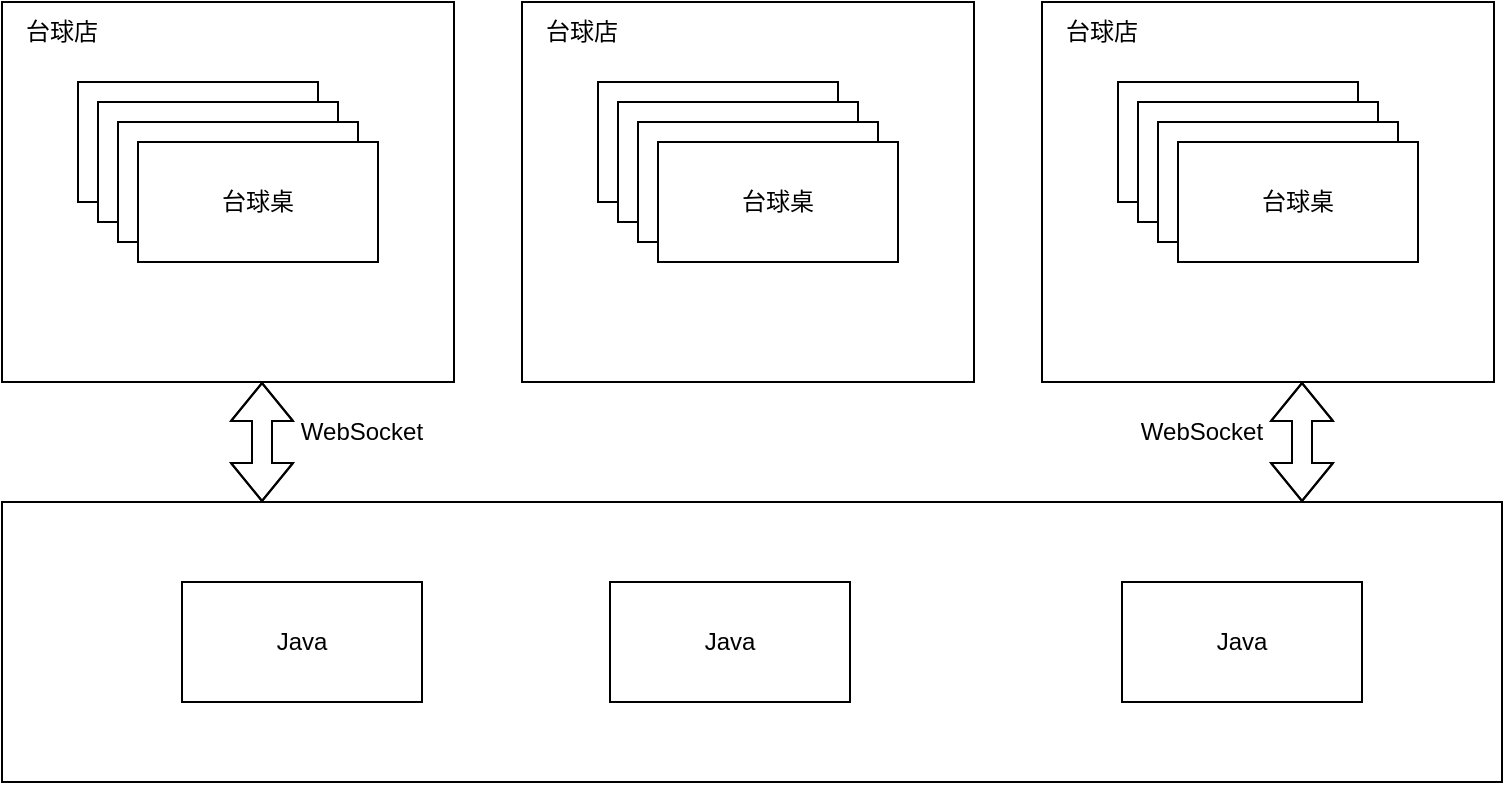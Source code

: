 <mxfile version="15.8.6" type="github">
  <diagram id="C5RBs43oDa-KdzZeNtuy" name="Page-1">
    <mxGraphModel dx="888" dy="481" grid="1" gridSize="10" guides="1" tooltips="1" connect="1" arrows="1" fold="1" page="1" pageScale="1" pageWidth="827" pageHeight="1169" math="0" shadow="0">
      <root>
        <mxCell id="WIyWlLk6GJQsqaUBKTNV-0" />
        <mxCell id="WIyWlLk6GJQsqaUBKTNV-1" parent="WIyWlLk6GJQsqaUBKTNV-0" />
        <mxCell id="8EkeosTM1MykOs4kjVNQ-19" value="" style="group" vertex="1" connectable="0" parent="WIyWlLk6GJQsqaUBKTNV-1">
          <mxGeometry x="50" y="140" width="226" height="190" as="geometry" />
        </mxCell>
        <mxCell id="8EkeosTM1MykOs4kjVNQ-7" value="" style="rounded=0;whiteSpace=wrap;html=1;" vertex="1" parent="8EkeosTM1MykOs4kjVNQ-19">
          <mxGeometry width="226" height="190" as="geometry" />
        </mxCell>
        <mxCell id="8EkeosTM1MykOs4kjVNQ-8" value="台球店" style="text;html=1;strokeColor=none;fillColor=none;align=center;verticalAlign=middle;whiteSpace=wrap;rounded=0;" vertex="1" parent="8EkeosTM1MykOs4kjVNQ-19">
          <mxGeometry width="60" height="30" as="geometry" />
        </mxCell>
        <mxCell id="8EkeosTM1MykOs4kjVNQ-9" value="" style="group" vertex="1" connectable="0" parent="8EkeosTM1MykOs4kjVNQ-19">
          <mxGeometry x="38" y="40" width="150" height="90" as="geometry" />
        </mxCell>
        <mxCell id="8EkeosTM1MykOs4kjVNQ-0" value="台球桌" style="rounded=0;whiteSpace=wrap;html=1;" vertex="1" parent="8EkeosTM1MykOs4kjVNQ-9">
          <mxGeometry width="120" height="60" as="geometry" />
        </mxCell>
        <mxCell id="8EkeosTM1MykOs4kjVNQ-4" value="台球桌" style="rounded=0;whiteSpace=wrap;html=1;" vertex="1" parent="8EkeosTM1MykOs4kjVNQ-9">
          <mxGeometry x="10" y="10" width="120" height="60" as="geometry" />
        </mxCell>
        <mxCell id="8EkeosTM1MykOs4kjVNQ-5" value="台球桌" style="rounded=0;whiteSpace=wrap;html=1;" vertex="1" parent="8EkeosTM1MykOs4kjVNQ-9">
          <mxGeometry x="20" y="20" width="120" height="60" as="geometry" />
        </mxCell>
        <mxCell id="8EkeosTM1MykOs4kjVNQ-6" value="台球桌" style="rounded=0;whiteSpace=wrap;html=1;" vertex="1" parent="8EkeosTM1MykOs4kjVNQ-9">
          <mxGeometry x="30" y="30" width="120" height="60" as="geometry" />
        </mxCell>
        <mxCell id="8EkeosTM1MykOs4kjVNQ-20" value="" style="group" vertex="1" connectable="0" parent="WIyWlLk6GJQsqaUBKTNV-1">
          <mxGeometry x="310" y="140" width="226" height="190" as="geometry" />
        </mxCell>
        <mxCell id="8EkeosTM1MykOs4kjVNQ-21" value="" style="rounded=0;whiteSpace=wrap;html=1;" vertex="1" parent="8EkeosTM1MykOs4kjVNQ-20">
          <mxGeometry width="226" height="190" as="geometry" />
        </mxCell>
        <mxCell id="8EkeosTM1MykOs4kjVNQ-22" value="台球店" style="text;html=1;strokeColor=none;fillColor=none;align=center;verticalAlign=middle;whiteSpace=wrap;rounded=0;" vertex="1" parent="8EkeosTM1MykOs4kjVNQ-20">
          <mxGeometry width="60" height="30" as="geometry" />
        </mxCell>
        <mxCell id="8EkeosTM1MykOs4kjVNQ-23" value="" style="group" vertex="1" connectable="0" parent="8EkeosTM1MykOs4kjVNQ-20">
          <mxGeometry x="38" y="40" width="150" height="90" as="geometry" />
        </mxCell>
        <mxCell id="8EkeosTM1MykOs4kjVNQ-24" value="台球桌" style="rounded=0;whiteSpace=wrap;html=1;" vertex="1" parent="8EkeosTM1MykOs4kjVNQ-23">
          <mxGeometry width="120" height="60" as="geometry" />
        </mxCell>
        <mxCell id="8EkeosTM1MykOs4kjVNQ-25" value="台球桌" style="rounded=0;whiteSpace=wrap;html=1;" vertex="1" parent="8EkeosTM1MykOs4kjVNQ-23">
          <mxGeometry x="10" y="10" width="120" height="60" as="geometry" />
        </mxCell>
        <mxCell id="8EkeosTM1MykOs4kjVNQ-26" value="台球桌" style="rounded=0;whiteSpace=wrap;html=1;" vertex="1" parent="8EkeosTM1MykOs4kjVNQ-23">
          <mxGeometry x="20" y="20" width="120" height="60" as="geometry" />
        </mxCell>
        <mxCell id="8EkeosTM1MykOs4kjVNQ-27" value="台球桌" style="rounded=0;whiteSpace=wrap;html=1;" vertex="1" parent="8EkeosTM1MykOs4kjVNQ-23">
          <mxGeometry x="30" y="30" width="120" height="60" as="geometry" />
        </mxCell>
        <mxCell id="8EkeosTM1MykOs4kjVNQ-28" value="" style="group" vertex="1" connectable="0" parent="WIyWlLk6GJQsqaUBKTNV-1">
          <mxGeometry x="570" y="140" width="226" height="190" as="geometry" />
        </mxCell>
        <mxCell id="8EkeosTM1MykOs4kjVNQ-29" value="" style="rounded=0;whiteSpace=wrap;html=1;" vertex="1" parent="8EkeosTM1MykOs4kjVNQ-28">
          <mxGeometry width="226" height="190" as="geometry" />
        </mxCell>
        <mxCell id="8EkeosTM1MykOs4kjVNQ-30" value="台球店" style="text;html=1;strokeColor=none;fillColor=none;align=center;verticalAlign=middle;whiteSpace=wrap;rounded=0;" vertex="1" parent="8EkeosTM1MykOs4kjVNQ-28">
          <mxGeometry width="60" height="30" as="geometry" />
        </mxCell>
        <mxCell id="8EkeosTM1MykOs4kjVNQ-31" value="" style="group" vertex="1" connectable="0" parent="8EkeosTM1MykOs4kjVNQ-28">
          <mxGeometry x="38" y="40" width="150" height="90" as="geometry" />
        </mxCell>
        <mxCell id="8EkeosTM1MykOs4kjVNQ-32" value="台球桌" style="rounded=0;whiteSpace=wrap;html=1;" vertex="1" parent="8EkeosTM1MykOs4kjVNQ-31">
          <mxGeometry width="120" height="60" as="geometry" />
        </mxCell>
        <mxCell id="8EkeosTM1MykOs4kjVNQ-33" value="台球桌" style="rounded=0;whiteSpace=wrap;html=1;" vertex="1" parent="8EkeosTM1MykOs4kjVNQ-31">
          <mxGeometry x="10" y="10" width="120" height="60" as="geometry" />
        </mxCell>
        <mxCell id="8EkeosTM1MykOs4kjVNQ-34" value="台球桌" style="rounded=0;whiteSpace=wrap;html=1;" vertex="1" parent="8EkeosTM1MykOs4kjVNQ-31">
          <mxGeometry x="20" y="20" width="120" height="60" as="geometry" />
        </mxCell>
        <mxCell id="8EkeosTM1MykOs4kjVNQ-35" value="台球桌" style="rounded=0;whiteSpace=wrap;html=1;" vertex="1" parent="8EkeosTM1MykOs4kjVNQ-31">
          <mxGeometry x="30" y="30" width="120" height="60" as="geometry" />
        </mxCell>
        <mxCell id="8EkeosTM1MykOs4kjVNQ-36" value="" style="rounded=0;whiteSpace=wrap;html=1;" vertex="1" parent="WIyWlLk6GJQsqaUBKTNV-1">
          <mxGeometry x="50" y="390" width="750" height="140" as="geometry" />
        </mxCell>
        <mxCell id="8EkeosTM1MykOs4kjVNQ-37" value="Java" style="rounded=0;whiteSpace=wrap;html=1;" vertex="1" parent="WIyWlLk6GJQsqaUBKTNV-1">
          <mxGeometry x="140" y="430" width="120" height="60" as="geometry" />
        </mxCell>
        <mxCell id="8EkeosTM1MykOs4kjVNQ-38" value="Java" style="rounded=0;whiteSpace=wrap;html=1;" vertex="1" parent="WIyWlLk6GJQsqaUBKTNV-1">
          <mxGeometry x="610" y="430" width="120" height="60" as="geometry" />
        </mxCell>
        <mxCell id="8EkeosTM1MykOs4kjVNQ-39" value="Java" style="rounded=0;whiteSpace=wrap;html=1;" vertex="1" parent="WIyWlLk6GJQsqaUBKTNV-1">
          <mxGeometry x="354" y="430" width="120" height="60" as="geometry" />
        </mxCell>
        <mxCell id="8EkeosTM1MykOs4kjVNQ-40" value="" style="shape=flexArrow;endArrow=classic;startArrow=classic;html=1;rounded=0;" edge="1" parent="WIyWlLk6GJQsqaUBKTNV-1">
          <mxGeometry width="100" height="100" relative="1" as="geometry">
            <mxPoint x="180" y="390" as="sourcePoint" />
            <mxPoint x="180" y="330" as="targetPoint" />
            <Array as="points">
              <mxPoint x="180" y="360" />
              <mxPoint x="180" y="330" />
            </Array>
          </mxGeometry>
        </mxCell>
        <mxCell id="8EkeosTM1MykOs4kjVNQ-42" value="" style="shape=flexArrow;endArrow=classic;startArrow=classic;html=1;rounded=0;" edge="1" parent="WIyWlLk6GJQsqaUBKTNV-1">
          <mxGeometry width="100" height="100" relative="1" as="geometry">
            <mxPoint x="700" y="390" as="sourcePoint" />
            <mxPoint x="700" y="330" as="targetPoint" />
            <Array as="points">
              <mxPoint x="700" y="360" />
              <mxPoint x="700" y="330" />
            </Array>
          </mxGeometry>
        </mxCell>
        <mxCell id="8EkeosTM1MykOs4kjVNQ-43" value="WebSocket" style="text;html=1;strokeColor=none;fillColor=none;align=center;verticalAlign=middle;whiteSpace=wrap;rounded=0;" vertex="1" parent="WIyWlLk6GJQsqaUBKTNV-1">
          <mxGeometry x="200" y="340" width="60" height="30" as="geometry" />
        </mxCell>
        <mxCell id="8EkeosTM1MykOs4kjVNQ-44" value="WebSocket" style="text;html=1;strokeColor=none;fillColor=none;align=center;verticalAlign=middle;whiteSpace=wrap;rounded=0;" vertex="1" parent="WIyWlLk6GJQsqaUBKTNV-1">
          <mxGeometry x="620" y="340" width="60" height="30" as="geometry" />
        </mxCell>
      </root>
    </mxGraphModel>
  </diagram>
</mxfile>
